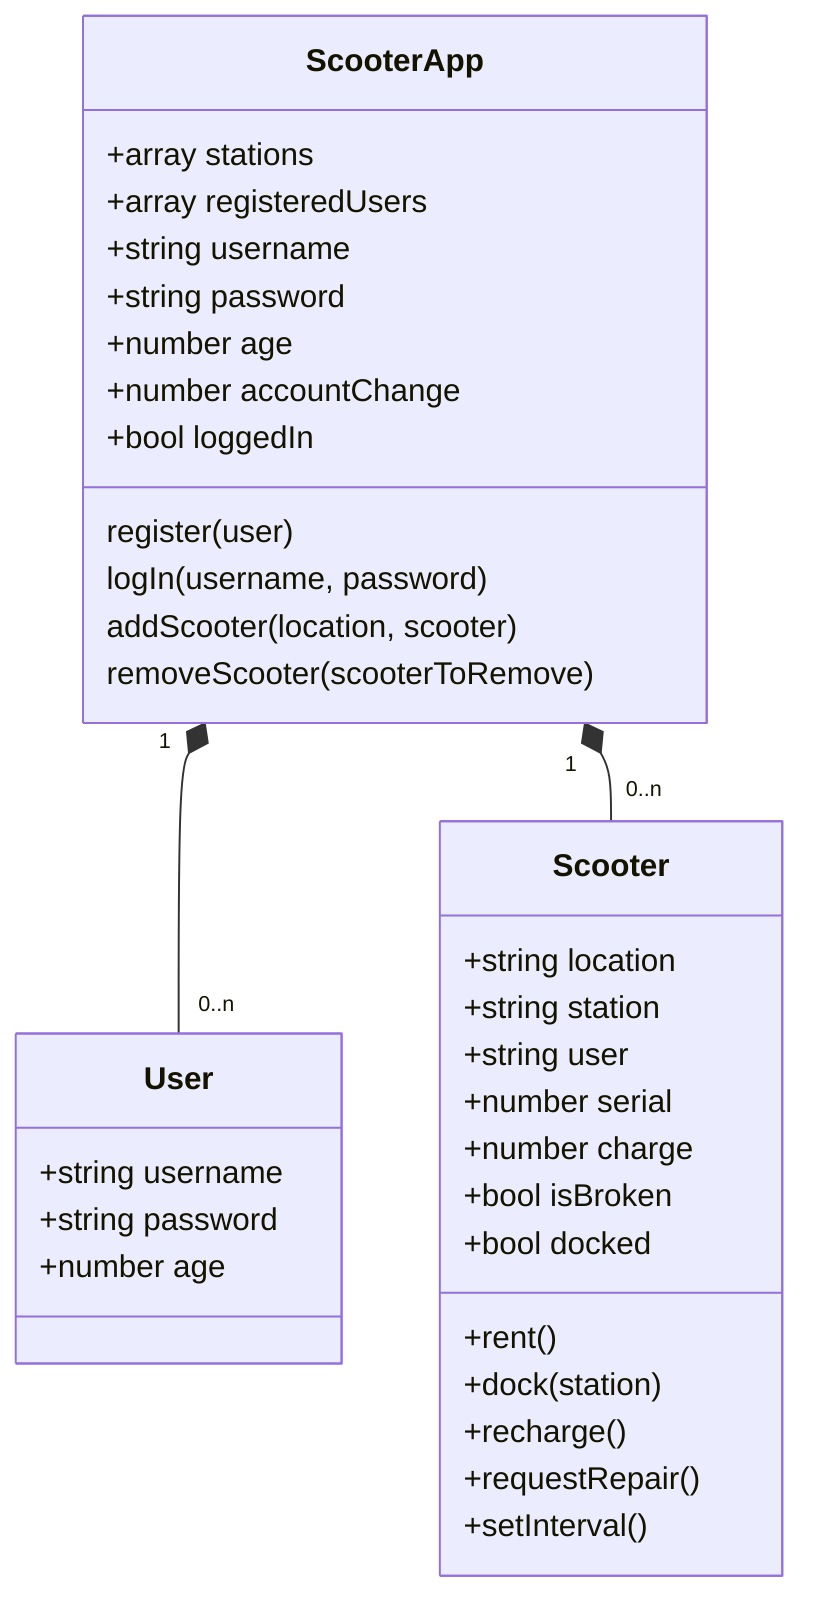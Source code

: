 classDiagram

%% I am proposing composition as the relationship between the users/scooters and the scooter app, because there is a strong lifecycle dependency; the user and scooter classes are dependent on the scooter app for the meaning of their existence:
ScooterApp "1" *-- "0..n" User
ScooterApp "1" *-- "0..n" Scooter
%% Furthermore, the app can exist without any users or scooters, and will before any scooters and users are added/registered, whereas one scooter app registers all the users and scooters. The maximum number of both users and scooters are finite, therefore n seems appropriate.
%% Another note, the user class cannot interact with the scooter class directly; they need the app to make a chain of association with each other. Of course in practice the users will interact with the scooters, for instance for docking, but the classes exist in layers of abstraction.

%% The following class has a list of stations a scooter can be checked out from, and it registers users to hire scooters as long as they are eligible in terms of age:
class ScooterApp {
    +array stations
    +array registeredUsers
    +string username
    +string password
    +number age
    +number accountChange
    +bool loggedIn
    register(user)
    logIn(username, password)
    addScooter(location, scooter)
    removeScooter(scooterToRemove)
}
%% Cannot find any mentions of arrays on the Mermaid docs, but since they are properties of the ScooterApp, I feel the need to reference them above

%% This class represents the individual scooters that users will rent from stations; it tracks the attributes of the scooters and the users, including location, battery and repair status:
class Scooter {
    +string location
    +string station
    +string user
    +number serial
    +number charge
    +bool isBroken
    +bool docked
    +rent()
    +dock(station)
    +recharge()
    +requestRepair()
    +setInterval()
}

%% For each user of the scooter app, an instance of the class User will be created. When this class is instantiated, variables will be initialized as the following properties:
class User {
    +string username
    +string password
    +number age
}
